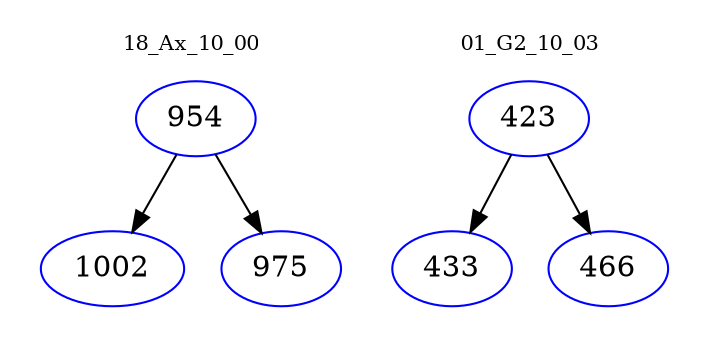 digraph{
subgraph cluster_0 {
color = white
label = "18_Ax_10_00";
fontsize=10;
T0_954 [label="954", color="blue"]
T0_954 -> T0_1002 [color="black"]
T0_1002 [label="1002", color="blue"]
T0_954 -> T0_975 [color="black"]
T0_975 [label="975", color="blue"]
}
subgraph cluster_1 {
color = white
label = "01_G2_10_03";
fontsize=10;
T1_423 [label="423", color="blue"]
T1_423 -> T1_433 [color="black"]
T1_433 [label="433", color="blue"]
T1_423 -> T1_466 [color="black"]
T1_466 [label="466", color="blue"]
}
}
